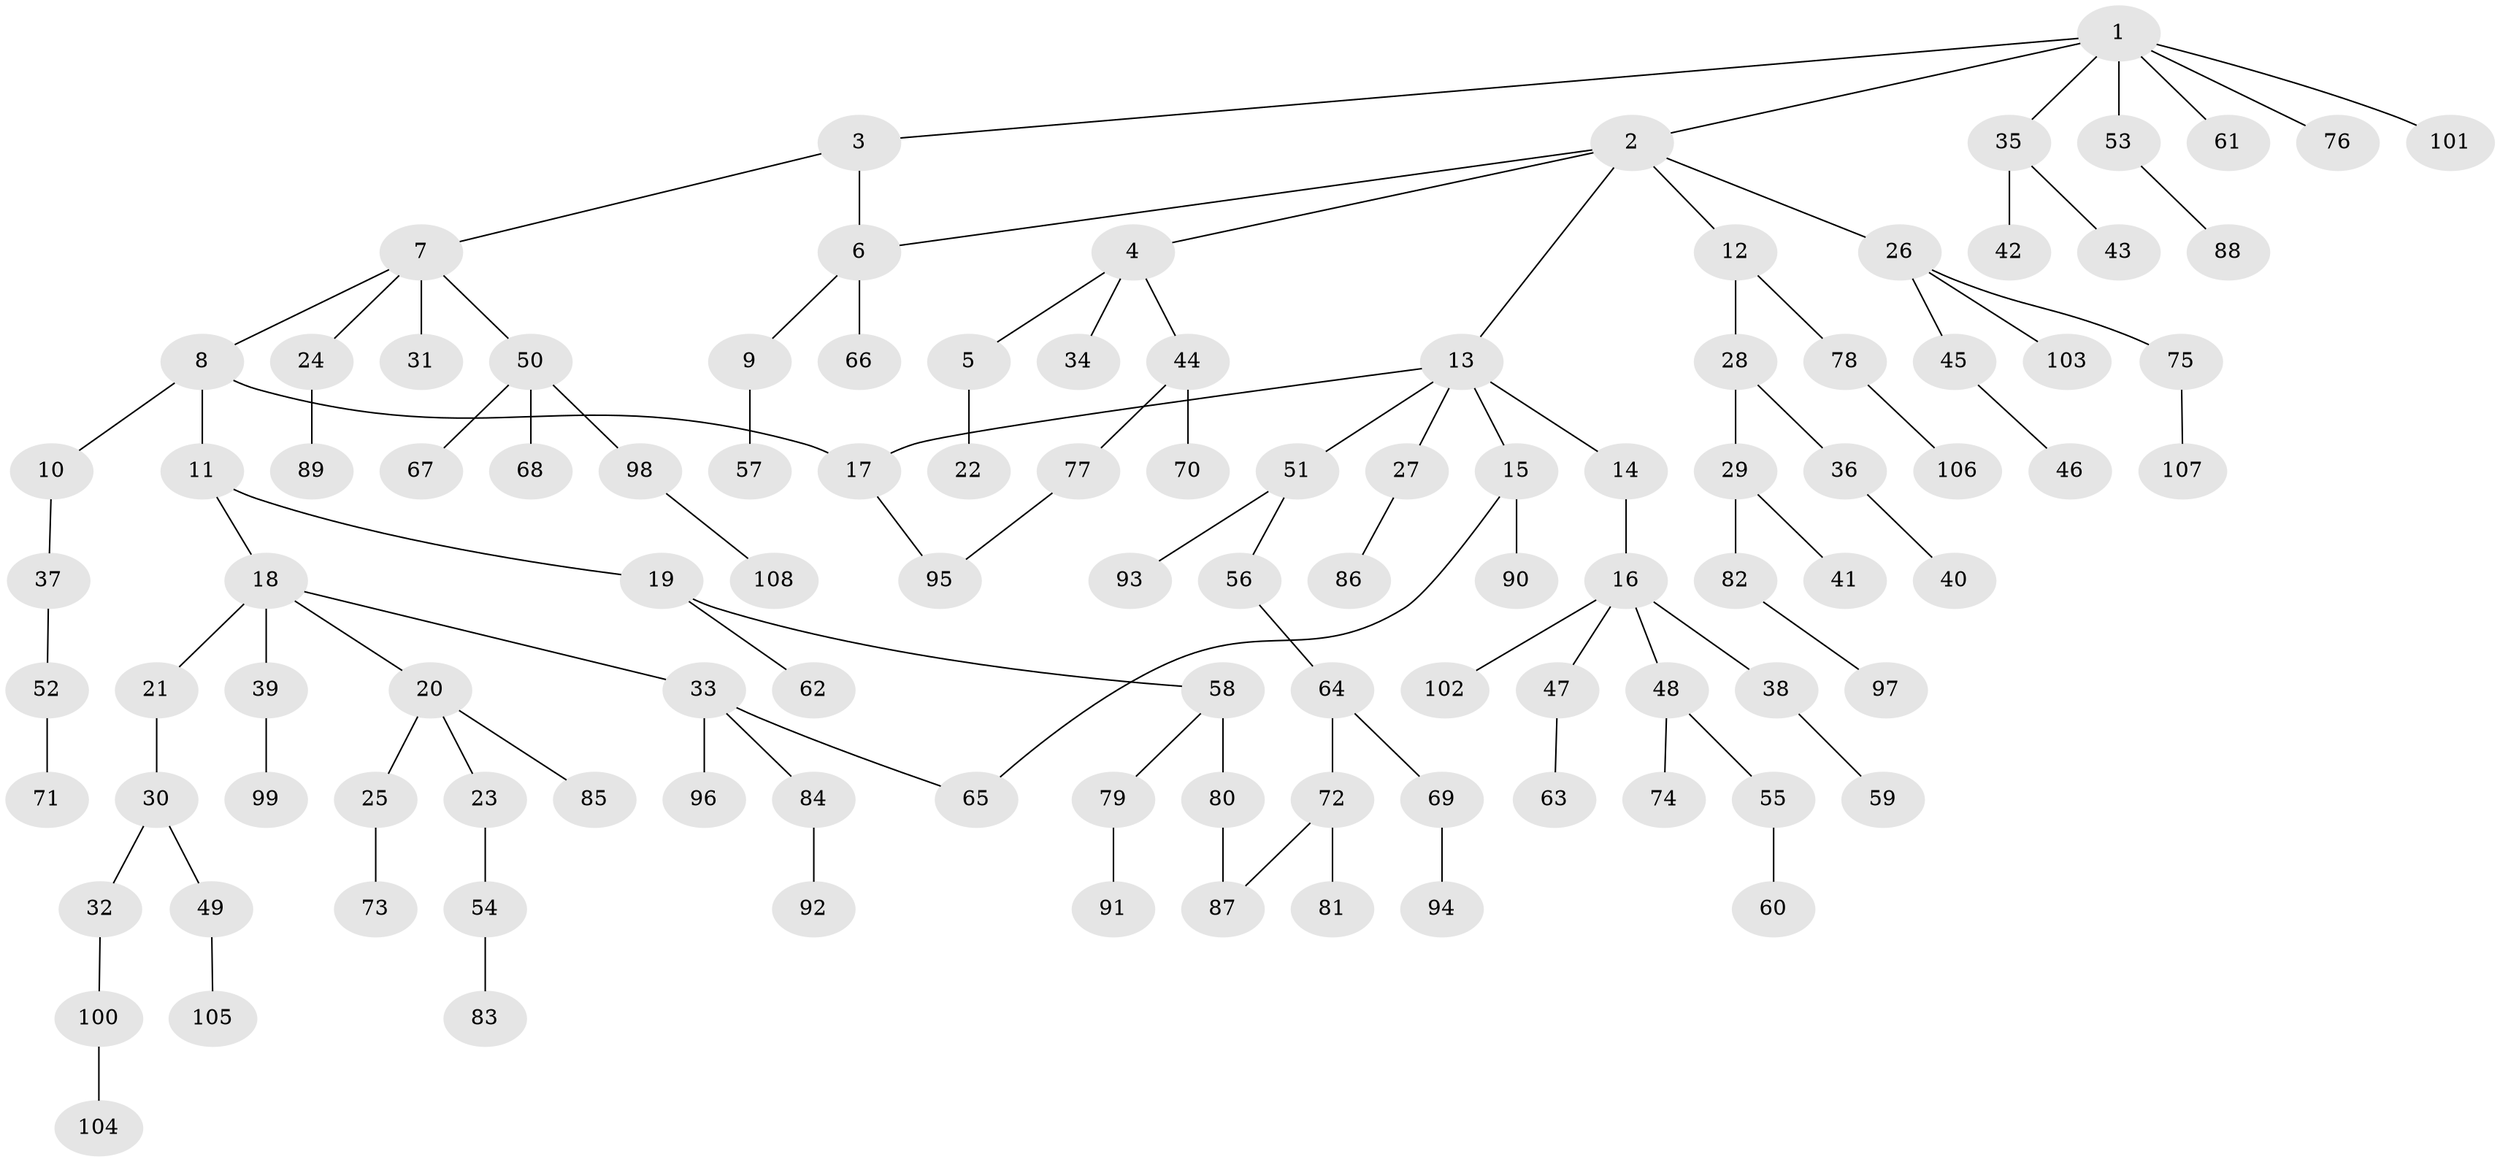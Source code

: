 // coarse degree distribution, {7: 0.014705882352941176, 6: 0.029411764705882353, 5: 0.058823529411764705, 4: 0.08823529411764706, 1: 0.5294117647058824, 2: 0.17647058823529413, 3: 0.10294117647058823}
// Generated by graph-tools (version 1.1) at 2025/51/02/27/25 19:51:37]
// undirected, 108 vertices, 112 edges
graph export_dot {
graph [start="1"]
  node [color=gray90,style=filled];
  1;
  2;
  3;
  4;
  5;
  6;
  7;
  8;
  9;
  10;
  11;
  12;
  13;
  14;
  15;
  16;
  17;
  18;
  19;
  20;
  21;
  22;
  23;
  24;
  25;
  26;
  27;
  28;
  29;
  30;
  31;
  32;
  33;
  34;
  35;
  36;
  37;
  38;
  39;
  40;
  41;
  42;
  43;
  44;
  45;
  46;
  47;
  48;
  49;
  50;
  51;
  52;
  53;
  54;
  55;
  56;
  57;
  58;
  59;
  60;
  61;
  62;
  63;
  64;
  65;
  66;
  67;
  68;
  69;
  70;
  71;
  72;
  73;
  74;
  75;
  76;
  77;
  78;
  79;
  80;
  81;
  82;
  83;
  84;
  85;
  86;
  87;
  88;
  89;
  90;
  91;
  92;
  93;
  94;
  95;
  96;
  97;
  98;
  99;
  100;
  101;
  102;
  103;
  104;
  105;
  106;
  107;
  108;
  1 -- 2;
  1 -- 3;
  1 -- 35;
  1 -- 53;
  1 -- 61;
  1 -- 76;
  1 -- 101;
  2 -- 4;
  2 -- 12;
  2 -- 13;
  2 -- 26;
  2 -- 6;
  3 -- 6;
  3 -- 7;
  4 -- 5;
  4 -- 34;
  4 -- 44;
  5 -- 22;
  6 -- 9;
  6 -- 66;
  7 -- 8;
  7 -- 24;
  7 -- 31;
  7 -- 50;
  8 -- 10;
  8 -- 11;
  8 -- 17;
  9 -- 57;
  10 -- 37;
  11 -- 18;
  11 -- 19;
  12 -- 28;
  12 -- 78;
  13 -- 14;
  13 -- 15;
  13 -- 17;
  13 -- 27;
  13 -- 51;
  14 -- 16;
  15 -- 65;
  15 -- 90;
  16 -- 38;
  16 -- 47;
  16 -- 48;
  16 -- 102;
  17 -- 95;
  18 -- 20;
  18 -- 21;
  18 -- 33;
  18 -- 39;
  19 -- 58;
  19 -- 62;
  20 -- 23;
  20 -- 25;
  20 -- 85;
  21 -- 30;
  23 -- 54;
  24 -- 89;
  25 -- 73;
  26 -- 45;
  26 -- 75;
  26 -- 103;
  27 -- 86;
  28 -- 29;
  28 -- 36;
  29 -- 41;
  29 -- 82;
  30 -- 32;
  30 -- 49;
  32 -- 100;
  33 -- 84;
  33 -- 96;
  33 -- 65;
  35 -- 42;
  35 -- 43;
  36 -- 40;
  37 -- 52;
  38 -- 59;
  39 -- 99;
  44 -- 70;
  44 -- 77;
  45 -- 46;
  47 -- 63;
  48 -- 55;
  48 -- 74;
  49 -- 105;
  50 -- 67;
  50 -- 68;
  50 -- 98;
  51 -- 56;
  51 -- 93;
  52 -- 71;
  53 -- 88;
  54 -- 83;
  55 -- 60;
  56 -- 64;
  58 -- 79;
  58 -- 80;
  64 -- 69;
  64 -- 72;
  69 -- 94;
  72 -- 81;
  72 -- 87;
  75 -- 107;
  77 -- 95;
  78 -- 106;
  79 -- 91;
  80 -- 87;
  82 -- 97;
  84 -- 92;
  98 -- 108;
  100 -- 104;
}

